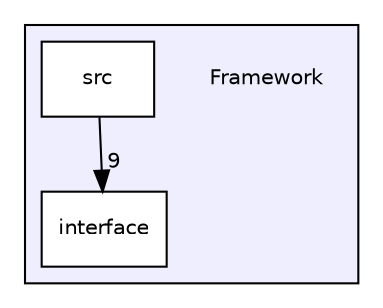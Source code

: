digraph "Framework" {
  compound=true
  node [ fontsize="10", fontname="Helvetica"];
  edge [ labelfontsize="10", labelfontname="Helvetica"];
  subgraph clusterdir_bcbb2cf9a3d3d83e5515c82071a07177 {
    graph [ bgcolor="#eeeeff", pencolor="black", label="" URL="dir_bcbb2cf9a3d3d83e5515c82071a07177.html"];
    dir_bcbb2cf9a3d3d83e5515c82071a07177 [shape=plaintext label="Framework"];
    dir_8ce3b92dc7c3ab140f8899857f44bfe9 [shape=box label="interface" color="black" fillcolor="white" style="filled" URL="dir_8ce3b92dc7c3ab140f8899857f44bfe9.html"];
    dir_789eab27568de29e5ef4e65af023cceb [shape=box label="src" color="black" fillcolor="white" style="filled" URL="dir_789eab27568de29e5ef4e65af023cceb.html"];
  }
  dir_789eab27568de29e5ef4e65af023cceb->dir_8ce3b92dc7c3ab140f8899857f44bfe9 [headlabel="9", labeldistance=1.5 headhref="dir_000002_000001.html"];
}
